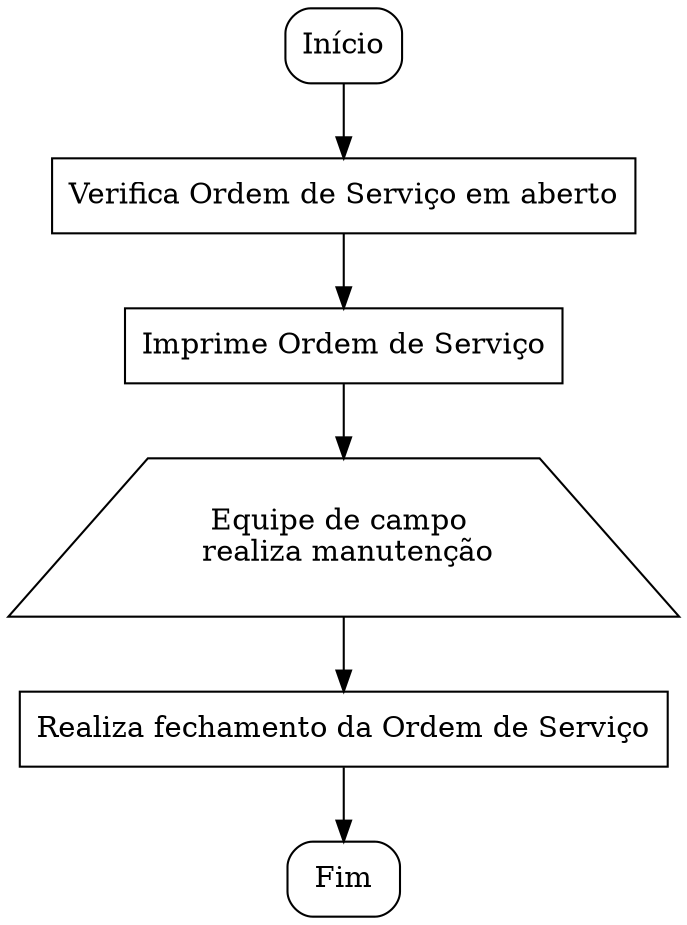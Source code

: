 // apt-get install graphviz
//$ cat mer.dot | dot -Tsvg > mer.svg
//$ cat mer.dot | dot -Tjpg > mer.jpg
digraph {
    node[shape="box", style="rounded"]
       start; end;
    node[shape="rectangle", style=""]
        verificar_os; imprimir_pdf; realizar_fechamento;
    node[shape="trapezium"]
         realizar_servico;

    start[label="Início"];
    verificar_os[label="Verifica Ordem de Serviço em aberto"];
    imprimir_pdf[label="Imprime Ordem de Serviço"];
    realizar_servico[label="Equipe de campo \n realiza manutenção"];
    realizar_fechamento[label="Realiza fechamento da Ordem de Serviço"];
    end[label="Fim"];

    start -> verificar_os -> imprimir_pdf -> realizar_servico -> realizar_fechamento -> end;

}
